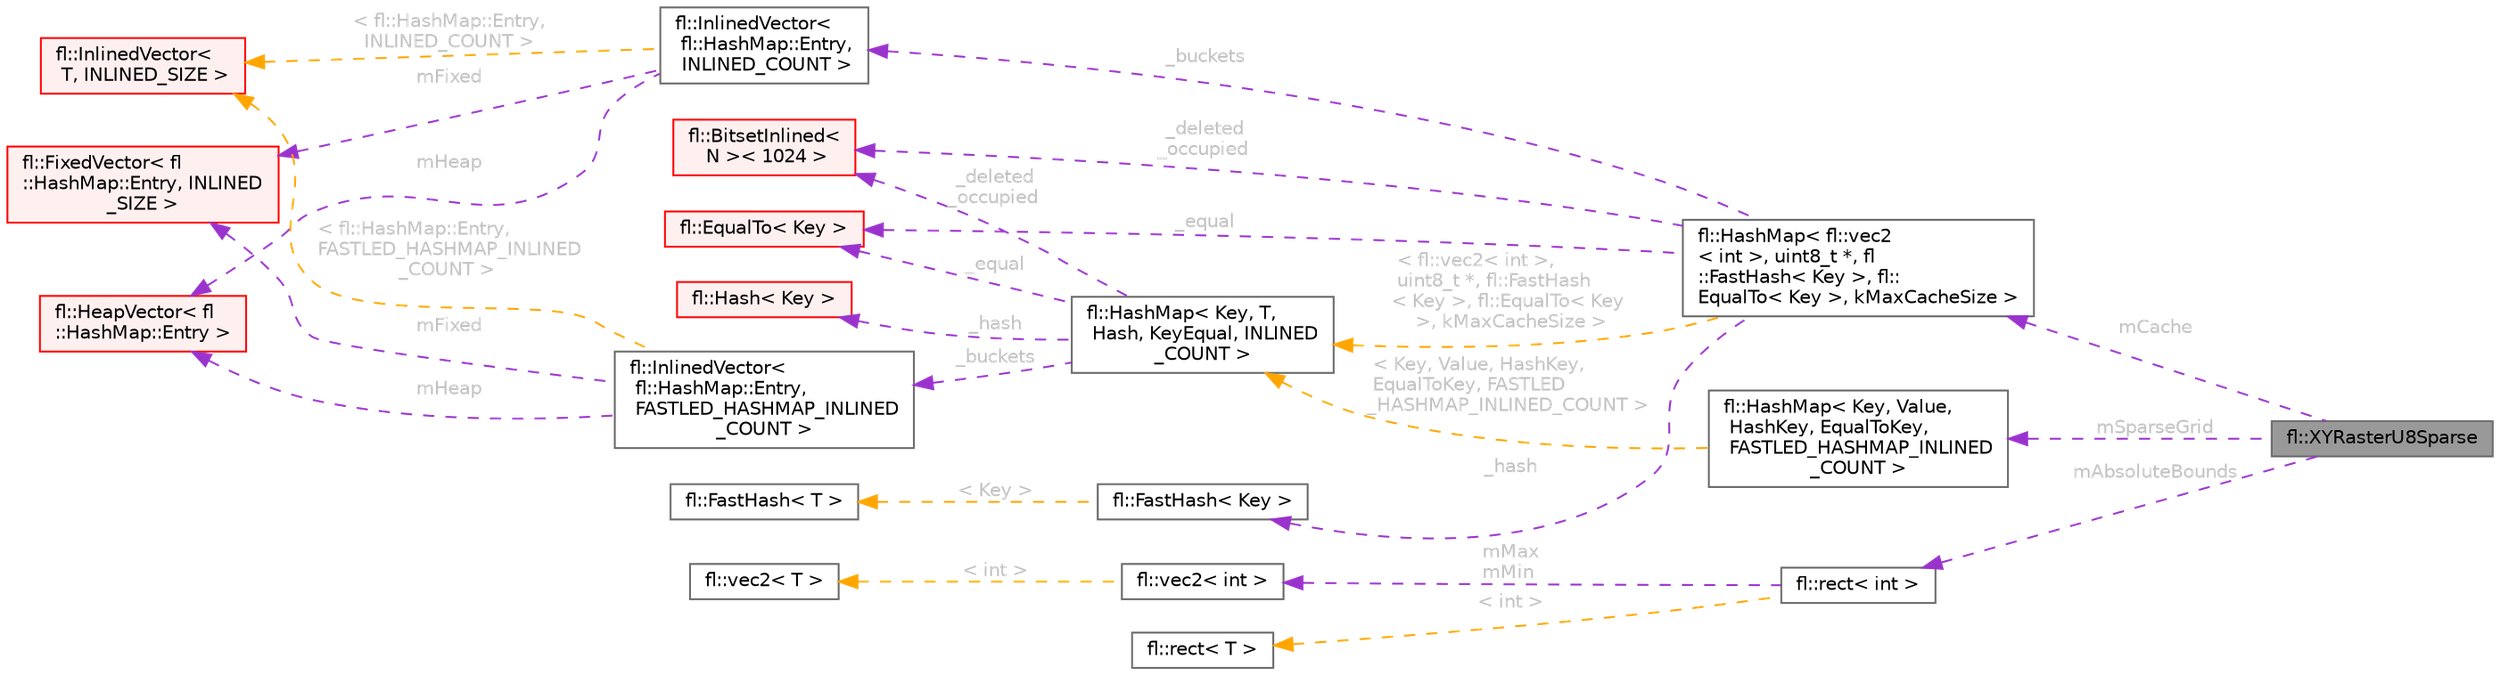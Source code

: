 digraph "fl::XYRasterU8Sparse"
{
 // INTERACTIVE_SVG=YES
 // LATEX_PDF_SIZE
  bgcolor="transparent";
  edge [fontname=Helvetica,fontsize=10,labelfontname=Helvetica,labelfontsize=10];
  node [fontname=Helvetica,fontsize=10,shape=box,height=0.2,width=0.4];
  rankdir="LR";
  Node1 [id="Node000001",label="fl::XYRasterU8Sparse",height=0.2,width=0.4,color="gray40", fillcolor="grey60", style="filled", fontcolor="black",tooltip=" "];
  Node2 -> Node1 [id="edge1_Node000001_Node000002",dir="back",color="darkorchid3",style="dashed",tooltip=" ",label=" mSparseGrid",fontcolor="grey" ];
  Node2 [id="Node000002",label="fl::HashMap\< Key, Value,\l HashKey, EqualToKey,\l FASTLED_HASHMAP_INLINED\l_COUNT \>",height=0.2,width=0.4,color="gray40", fillcolor="white", style="filled",URL="$dc/de6/classfl_1_1_hash_map.html",tooltip=" "];
  Node3 -> Node2 [id="edge2_Node000002_Node000003",dir="back",color="orange",style="dashed",tooltip=" ",label=" \< Key, Value, HashKey,\l EqualToKey, FASTLED\l_HASHMAP_INLINED_COUNT \>",fontcolor="grey" ];
  Node3 [id="Node000003",label="fl::HashMap\< Key, T,\l Hash, KeyEqual, INLINED\l_COUNT \>",height=0.2,width=0.4,color="gray40", fillcolor="white", style="filled",URL="$dc/de6/classfl_1_1_hash_map.html",tooltip=" "];
  Node4 -> Node3 [id="edge3_Node000003_Node000004",dir="back",color="darkorchid3",style="dashed",tooltip=" ",label=" _buckets",fontcolor="grey" ];
  Node4 [id="Node000004",label="fl::InlinedVector\<\l fl::HashMap::Entry,\l FASTLED_HASHMAP_INLINED\l_COUNT \>",height=0.2,width=0.4,color="gray40", fillcolor="white", style="filled",URL="$da/d18/classfl_1_1_inlined_vector.html",tooltip=" "];
  Node5 -> Node4 [id="edge4_Node000004_Node000005",dir="back",color="darkorchid3",style="dashed",tooltip=" ",label=" mFixed",fontcolor="grey" ];
  Node5 [id="Node000005",label="fl::FixedVector\< fl\l::HashMap::Entry, INLINED\l_SIZE \>",height=0.2,width=0.4,color="red", fillcolor="#FFF0F0", style="filled",URL="$d3/d73/classfl_1_1_fixed_vector.html",tooltip=" "];
  Node9 -> Node4 [id="edge5_Node000004_Node000009",dir="back",color="darkorchid3",style="dashed",tooltip=" ",label=" mHeap",fontcolor="grey" ];
  Node9 [id="Node000009",label="fl::HeapVector\< fl\l::HashMap::Entry \>",height=0.2,width=0.4,color="red", fillcolor="#FFF0F0", style="filled",URL="$db/ddd/classfl_1_1_heap_vector.html",tooltip=" "];
  Node18 -> Node4 [id="edge6_Node000004_Node000018",dir="back",color="orange",style="dashed",tooltip=" ",label=" \< fl::HashMap::Entry,\l FASTLED_HASHMAP_INLINED\l_COUNT \>",fontcolor="grey" ];
  Node18 [id="Node000018",label="fl::InlinedVector\<\l T, INLINED_SIZE \>",height=0.2,width=0.4,color="red", fillcolor="#FFF0F0", style="filled",URL="$da/d18/classfl_1_1_inlined_vector.html",tooltip=" "];
  Node20 -> Node3 [id="edge7_Node000003_Node000020",dir="back",color="darkorchid3",style="dashed",tooltip=" ",label=" _deleted\n_occupied",fontcolor="grey" ];
  Node20 [id="Node000020",label="fl::BitsetInlined\<\l N \>\< 1024 \>",height=0.2,width=0.4,color="red", fillcolor="#FFF0F0", style="filled",URL="$d6/d6a/classfl_1_1_bitset_inlined.html",tooltip=" "];
  Node25 -> Node3 [id="edge8_Node000003_Node000025",dir="back",color="darkorchid3",style="dashed",tooltip=" ",label=" _hash",fontcolor="grey" ];
  Node25 [id="Node000025",label="fl::Hash\< Key \>",height=0.2,width=0.4,color="red", fillcolor="#FFF0F0", style="filled",URL="$d6/dfd/structfl_1_1_hash.html",tooltip=" "];
  Node27 -> Node3 [id="edge9_Node000003_Node000027",dir="back",color="darkorchid3",style="dashed",tooltip=" ",label=" _equal",fontcolor="grey" ];
  Node27 [id="Node000027",label="fl::EqualTo\< Key \>",height=0.2,width=0.4,color="red", fillcolor="#FFF0F0", style="filled",URL="$d3/de5/structfl_1_1_equal_to.html",tooltip=" "];
  Node29 -> Node1 [id="edge10_Node000001_Node000029",dir="back",color="darkorchid3",style="dashed",tooltip=" ",label=" mCache",fontcolor="grey" ];
  Node29 [id="Node000029",label="fl::HashMap\< fl::vec2\l\< int \>, uint8_t *, fl\l::FastHash\< Key \>, fl::\lEqualTo\< Key \>, kMaxCacheSize \>",height=0.2,width=0.4,color="gray40", fillcolor="white", style="filled",URL="$dc/de6/classfl_1_1_hash_map.html",tooltip=" "];
  Node30 -> Node29 [id="edge11_Node000029_Node000030",dir="back",color="darkorchid3",style="dashed",tooltip=" ",label=" _buckets",fontcolor="grey" ];
  Node30 [id="Node000030",label="fl::InlinedVector\<\l fl::HashMap::Entry,\l INLINED_COUNT \>",height=0.2,width=0.4,color="gray40", fillcolor="white", style="filled",URL="$da/d18/classfl_1_1_inlined_vector.html",tooltip=" "];
  Node5 -> Node30 [id="edge12_Node000030_Node000005",dir="back",color="darkorchid3",style="dashed",tooltip=" ",label=" mFixed",fontcolor="grey" ];
  Node9 -> Node30 [id="edge13_Node000030_Node000009",dir="back",color="darkorchid3",style="dashed",tooltip=" ",label=" mHeap",fontcolor="grey" ];
  Node18 -> Node30 [id="edge14_Node000030_Node000018",dir="back",color="orange",style="dashed",tooltip=" ",label=" \< fl::HashMap::Entry,\l INLINED_COUNT \>",fontcolor="grey" ];
  Node20 -> Node29 [id="edge15_Node000029_Node000020",dir="back",color="darkorchid3",style="dashed",tooltip=" ",label=" _deleted\n_occupied",fontcolor="grey" ];
  Node31 -> Node29 [id="edge16_Node000029_Node000031",dir="back",color="darkorchid3",style="dashed",tooltip=" ",label=" _hash",fontcolor="grey" ];
  Node31 [id="Node000031",label="fl::FastHash\< Key \>",height=0.2,width=0.4,color="gray40", fillcolor="white", style="filled",URL="$d8/d95/structfl_1_1_fast_hash.html",tooltip=" "];
  Node32 -> Node31 [id="edge17_Node000031_Node000032",dir="back",color="orange",style="dashed",tooltip=" ",label=" \< Key \>",fontcolor="grey" ];
  Node32 [id="Node000032",label="fl::FastHash\< T \>",height=0.2,width=0.4,color="gray40", fillcolor="white", style="filled",URL="$d8/d95/structfl_1_1_fast_hash.html",tooltip=" "];
  Node27 -> Node29 [id="edge18_Node000029_Node000027",dir="back",color="darkorchid3",style="dashed",tooltip=" ",label=" _equal",fontcolor="grey" ];
  Node3 -> Node29 [id="edge19_Node000029_Node000003",dir="back",color="orange",style="dashed",tooltip=" ",label=" \< fl::vec2\< int \>,\l uint8_t *, fl::FastHash\l\< Key \>, fl::EqualTo\< Key\l \>, kMaxCacheSize \>",fontcolor="grey" ];
  Node33 -> Node1 [id="edge20_Node000001_Node000033",dir="back",color="darkorchid3",style="dashed",tooltip=" ",label=" mAbsoluteBounds",fontcolor="grey" ];
  Node33 [id="Node000033",label="fl::rect\< int \>",height=0.2,width=0.4,color="gray40", fillcolor="white", style="filled",URL="$d2/d48/structfl_1_1rect.html",tooltip=" "];
  Node34 -> Node33 [id="edge21_Node000033_Node000034",dir="back",color="darkorchid3",style="dashed",tooltip=" ",label=" mMax\nmMin",fontcolor="grey" ];
  Node34 [id="Node000034",label="fl::vec2\< int \>",height=0.2,width=0.4,color="gray40", fillcolor="white", style="filled",URL="$d5/d5d/structfl_1_1vec2.html",tooltip=" "];
  Node35 -> Node34 [id="edge22_Node000034_Node000035",dir="back",color="orange",style="dashed",tooltip=" ",label=" \< int \>",fontcolor="grey" ];
  Node35 [id="Node000035",label="fl::vec2\< T \>",height=0.2,width=0.4,color="gray40", fillcolor="white", style="filled",URL="$d5/d5d/structfl_1_1vec2.html",tooltip=" "];
  Node36 -> Node33 [id="edge23_Node000033_Node000036",dir="back",color="orange",style="dashed",tooltip=" ",label=" \< int \>",fontcolor="grey" ];
  Node36 [id="Node000036",label="fl::rect\< T \>",height=0.2,width=0.4,color="gray40", fillcolor="white", style="filled",URL="$d2/d48/structfl_1_1rect.html",tooltip=" "];
}
